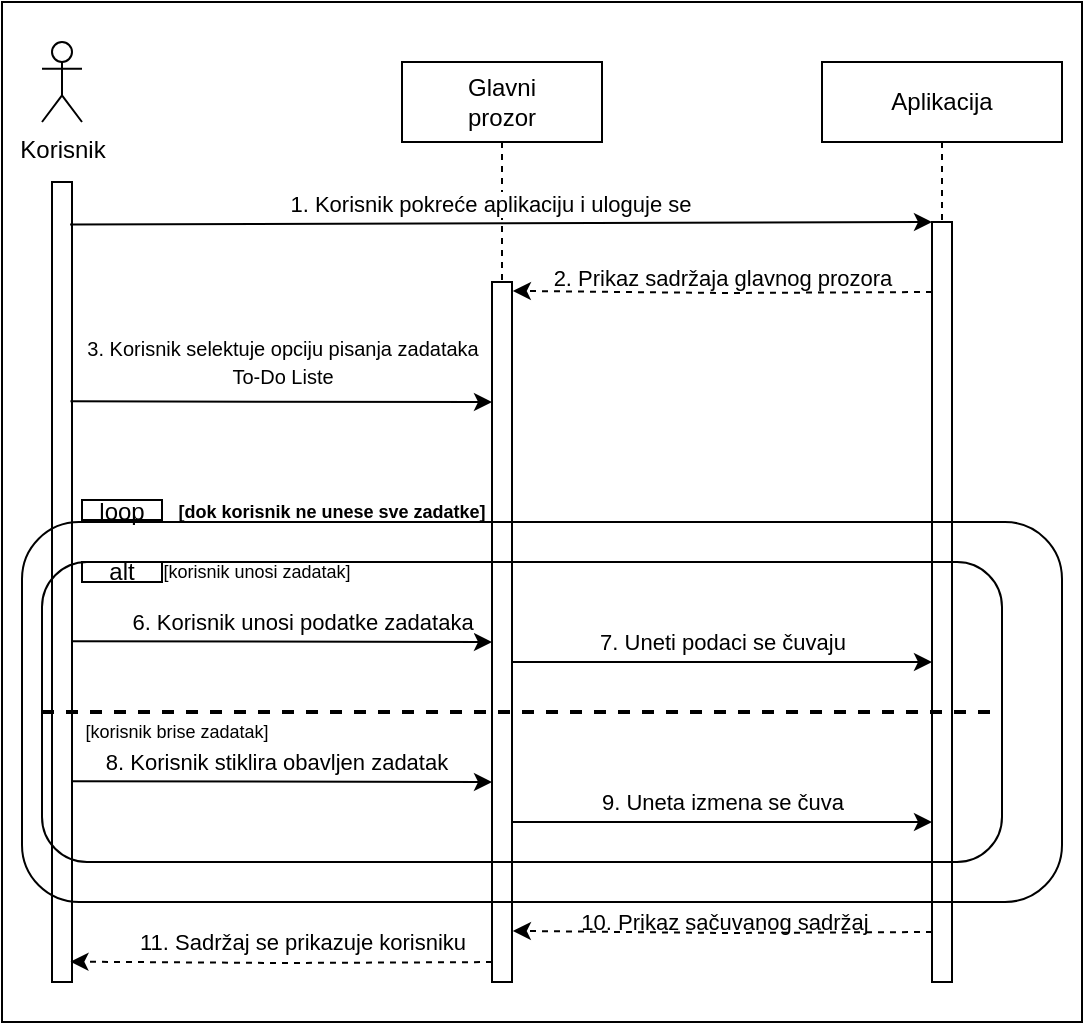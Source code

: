 <mxfile version="22.1.11" type="device">
  <diagram id="zjK6OgsOYJaDhMb_vuTh" name="Page-1">
    <mxGraphModel dx="875" dy="451" grid="1" gridSize="10" guides="1" tooltips="1" connect="1" arrows="1" fold="1" page="1" pageScale="1" pageWidth="827" pageHeight="1169" math="0" shadow="0">
      <root>
        <mxCell id="0" />
        <mxCell id="1" parent="0" />
        <mxCell id="9gInP35kRoFo59r-6vyA-41" value="" style="rounded=0;whiteSpace=wrap;html=1;fillColor=none;" parent="1" vertex="1">
          <mxGeometry x="80" y="10" width="540" height="510" as="geometry" />
        </mxCell>
        <mxCell id="9gInP35kRoFo59r-6vyA-7" value="" style="rounded=0;whiteSpace=wrap;html=1;" parent="1" vertex="1">
          <mxGeometry x="105" y="100" width="10" height="400" as="geometry" />
        </mxCell>
        <mxCell id="9gInP35kRoFo59r-6vyA-8" value="" style="rounded=0;whiteSpace=wrap;html=1;" parent="1" vertex="1">
          <mxGeometry x="325" y="150" width="10" height="350" as="geometry" />
        </mxCell>
        <mxCell id="9gInP35kRoFo59r-6vyA-9" value="" style="rounded=0;whiteSpace=wrap;html=1;" parent="1" vertex="1">
          <mxGeometry x="545" y="120" width="10" height="380" as="geometry" />
        </mxCell>
        <mxCell id="9gInP35kRoFo59r-6vyA-1" value="Korisnik&lt;br&gt;" style="shape=umlActor;verticalLabelPosition=bottom;verticalAlign=top;html=1;outlineConnect=0;" parent="1" vertex="1">
          <mxGeometry x="100" y="30" width="20" height="40" as="geometry" />
        </mxCell>
        <mxCell id="9gInP35kRoFo59r-6vyA-13" style="edgeStyle=orthogonalEdgeStyle;rounded=0;orthogonalLoop=1;jettySize=auto;html=1;endArrow=none;endFill=0;dashed=1;" parent="1" source="9gInP35kRoFo59r-6vyA-4" target="9gInP35kRoFo59r-6vyA-8" edge="1">
          <mxGeometry relative="1" as="geometry" />
        </mxCell>
        <mxCell id="9gInP35kRoFo59r-6vyA-4" value="Glavni&lt;br&gt;prozor" style="rounded=0;whiteSpace=wrap;html=1;" parent="1" vertex="1">
          <mxGeometry x="280" y="40" width="100" height="40" as="geometry" />
        </mxCell>
        <mxCell id="9gInP35kRoFo59r-6vyA-17" style="edgeStyle=orthogonalEdgeStyle;rounded=0;orthogonalLoop=1;jettySize=auto;html=1;endArrow=none;endFill=0;dashed=1;" parent="1" source="9gInP35kRoFo59r-6vyA-5" target="9gInP35kRoFo59r-6vyA-9" edge="1">
          <mxGeometry relative="1" as="geometry" />
        </mxCell>
        <mxCell id="9gInP35kRoFo59r-6vyA-5" value="Aplikacija" style="rounded=0;whiteSpace=wrap;html=1;" parent="1" vertex="1">
          <mxGeometry x="490" y="40" width="120" height="40" as="geometry" />
        </mxCell>
        <mxCell id="9gInP35kRoFo59r-6vyA-19" value="1. Korisnik pokreće aplikaciju i uloguje se" style="endArrow=classic;html=1;rounded=0;entryX=0;entryY=0;entryDx=0;entryDy=0;exitX=0.906;exitY=0.053;exitDx=0;exitDy=0;exitPerimeter=0;" parent="1" source="9gInP35kRoFo59r-6vyA-7" target="9gInP35kRoFo59r-6vyA-9" edge="1">
          <mxGeometry x="-0.025" y="10" width="50" height="50" relative="1" as="geometry">
            <mxPoint x="120" y="120" as="sourcePoint" />
            <mxPoint x="540" y="120" as="targetPoint" />
            <mxPoint as="offset" />
          </mxGeometry>
        </mxCell>
        <mxCell id="9gInP35kRoFo59r-6vyA-22" value="&lt;br&gt;&lt;span style=&quot;color: rgb(0, 0, 0); font-family: Helvetica; font-size: 11px; font-style: normal; font-variant-ligatures: normal; font-variant-caps: normal; font-weight: 400; letter-spacing: normal; orphans: 2; text-align: center; text-indent: 0px; text-transform: none; widows: 2; word-spacing: 0px; -webkit-text-stroke-width: 0px; text-decoration-thickness: initial; text-decoration-style: initial; text-decoration-color: initial; float: none; display: inline !important;&quot;&gt;2. Prikaz sadržaja glavnog prozora&lt;/span&gt;" style="edgeStyle=orthogonalEdgeStyle;rounded=0;orthogonalLoop=1;jettySize=auto;html=1;exitX=0;exitY=0.25;exitDx=0;exitDy=0;entryX=1.043;entryY=0.314;entryDx=0;entryDy=0;entryPerimeter=0;dashed=1;labelBackgroundColor=none;verticalAlign=middle;" parent="1" edge="1">
          <mxGeometry x="0.005" y="-14" relative="1" as="geometry">
            <mxPoint x="545" y="155.0" as="sourcePoint" />
            <mxPoint x="335.43" y="154.44" as="targetPoint" />
            <mxPoint as="offset" />
          </mxGeometry>
        </mxCell>
        <mxCell id="9gInP35kRoFo59r-6vyA-26" value="7. Uneti podaci se čuvaju" style="edgeStyle=orthogonalEdgeStyle;rounded=0;orthogonalLoop=1;jettySize=auto;html=1;entryX=0;entryY=0.5;entryDx=0;entryDy=0;align=center;labelPosition=center;verticalLabelPosition=middle;verticalAlign=middle;spacing=2;" parent="1" edge="1">
          <mxGeometry y="10" relative="1" as="geometry">
            <mxPoint x="335" y="340" as="sourcePoint" />
            <mxPoint x="545" y="340" as="targetPoint" />
            <mxPoint as="offset" />
          </mxGeometry>
        </mxCell>
        <mxCell id="9gInP35kRoFo59r-6vyA-27" value="&lt;span style=&quot;color: rgb(0, 0, 0); font-family: Helvetica; font-size: 11px; font-style: normal; font-variant-ligatures: normal; font-variant-caps: normal; font-weight: 400; letter-spacing: normal; orphans: 2; text-align: center; text-indent: 0px; text-transform: none; widows: 2; word-spacing: 0px; -webkit-text-stroke-width: 0px; text-decoration-thickness: initial; text-decoration-style: initial; text-decoration-color: initial; float: none; display: inline !important;&quot;&gt;10. Prikaz sačuvanog sadržaj&lt;/span&gt;" style="edgeStyle=orthogonalEdgeStyle;rounded=0;orthogonalLoop=1;jettySize=auto;html=1;exitX=0;exitY=0.25;exitDx=0;exitDy=0;entryX=1.043;entryY=0.314;entryDx=0;entryDy=0;entryPerimeter=0;dashed=1;labelBackgroundColor=none;verticalAlign=middle;" parent="1" edge="1">
          <mxGeometry x="-0.002" y="-5" relative="1" as="geometry">
            <mxPoint x="545" y="475.0" as="sourcePoint" />
            <mxPoint x="335.43" y="474.44" as="targetPoint" />
            <mxPoint as="offset" />
          </mxGeometry>
        </mxCell>
        <mxCell id="9gInP35kRoFo59r-6vyA-30" value="11. Sadržaj se prikazuje korisniku" style="edgeStyle=orthogonalEdgeStyle;rounded=0;orthogonalLoop=1;jettySize=auto;html=1;entryX=0.922;entryY=0.789;entryDx=0;entryDy=0;entryPerimeter=0;dashed=1;verticalAlign=middle;" parent="1" edge="1">
          <mxGeometry x="-0.099" y="-10" relative="1" as="geometry">
            <mxPoint x="325" y="490.034" as="sourcePoint" />
            <mxPoint x="114.22" y="489.82" as="targetPoint" />
            <mxPoint as="offset" />
          </mxGeometry>
        </mxCell>
        <mxCell id="9gInP35kRoFo59r-6vyA-34" value="loop" style="text;html=1;strokeColor=none;fillColor=none;align=center;verticalAlign=middle;whiteSpace=wrap;rounded=0;" parent="1" vertex="1">
          <mxGeometry x="125" y="260" width="30" height="10" as="geometry" />
        </mxCell>
        <mxCell id="9gInP35kRoFo59r-6vyA-35" value="" style="rounded=0;whiteSpace=wrap;html=1;fillColor=none;" parent="1" vertex="1">
          <mxGeometry x="120" y="259" width="40" height="10" as="geometry" />
        </mxCell>
        <mxCell id="9gInP35kRoFo59r-6vyA-37" value="&lt;font style=&quot;font-size: 10px;&quot;&gt;3. Korisnik selektuje opciju pisanja zadataka&lt;br&gt;To-Do Liste&lt;/font&gt;" style="endArrow=classic;html=1;rounded=0;entryX=0;entryY=0;entryDx=0;entryDy=0;exitX=0.922;exitY=0.236;exitDx=0;exitDy=0;exitPerimeter=0;" parent="1" edge="1">
          <mxGeometry x="0.006" y="20" width="50" height="50" relative="1" as="geometry">
            <mxPoint x="114.22" y="209.68" as="sourcePoint" />
            <mxPoint x="325" y="210" as="targetPoint" />
            <mxPoint as="offset" />
          </mxGeometry>
        </mxCell>
        <mxCell id="PruIE1o2q9l-gxGqf5eE-1" value="[dok korisnik ne unese sve zadatke]" style="text;html=1;strokeColor=none;fillColor=none;align=center;verticalAlign=middle;whiteSpace=wrap;rounded=0;fontStyle=1;fontSize=9;" parent="1" vertex="1">
          <mxGeometry x="160" y="260" width="170" height="9" as="geometry" />
        </mxCell>
        <mxCell id="SBhl3xOvMXeYf3Fg4owB-3" value="" style="rounded=0;whiteSpace=wrap;html=1;fillColor=none;" parent="1" vertex="1">
          <mxGeometry x="120" y="290" width="40" height="10" as="geometry" />
        </mxCell>
        <mxCell id="SBhl3xOvMXeYf3Fg4owB-7" value="8. Korisnik stiklira obavljen zadatak" style="endArrow=classic;html=1;rounded=0;entryX=0;entryY=0;entryDx=0;entryDy=0;exitX=1.011;exitY=0.42;exitDx=0;exitDy=0;exitPerimeter=0;" parent="1" edge="1">
          <mxGeometry x="-0.028" y="10" width="50" height="50" relative="1" as="geometry">
            <mxPoint x="115.11" y="399.6" as="sourcePoint" />
            <mxPoint x="325" y="400" as="targetPoint" />
            <mxPoint as="offset" />
          </mxGeometry>
        </mxCell>
        <mxCell id="SBhl3xOvMXeYf3Fg4owB-8" value="9. Uneta izmena se čuva" style="edgeStyle=orthogonalEdgeStyle;rounded=0;orthogonalLoop=1;jettySize=auto;html=1;entryX=0;entryY=0.5;entryDx=0;entryDy=0;align=center;labelPosition=center;verticalLabelPosition=middle;verticalAlign=middle;spacing=2;" parent="1" edge="1">
          <mxGeometry y="10" relative="1" as="geometry">
            <mxPoint x="335" y="420" as="sourcePoint" />
            <mxPoint x="545" y="420" as="targetPoint" />
            <mxPoint as="offset" />
          </mxGeometry>
        </mxCell>
        <mxCell id="2l0N4sSI_JEI6yD-O1KZ-1" value="alt" style="text;html=1;strokeColor=none;fillColor=none;align=center;verticalAlign=middle;whiteSpace=wrap;rounded=0;" vertex="1" parent="1">
          <mxGeometry x="110" y="280" width="60" height="30" as="geometry" />
        </mxCell>
        <mxCell id="2l0N4sSI_JEI6yD-O1KZ-2" value="[korisnik unosi zadatak]" style="text;html=1;strokeColor=none;fillColor=none;align=center;verticalAlign=middle;whiteSpace=wrap;rounded=0;fontSize=9;" vertex="1" parent="1">
          <mxGeometry x="155" y="290" width="105" height="10" as="geometry" />
        </mxCell>
        <mxCell id="9gInP35kRoFo59r-6vyA-24" value="6. Korisnik unosi podatke zadataka" style="endArrow=classic;html=1;rounded=0;entryX=0;entryY=0;entryDx=0;entryDy=0;exitX=1.011;exitY=0.42;exitDx=0;exitDy=0;exitPerimeter=0;" parent="1" edge="1">
          <mxGeometry x="0.095" y="10" width="50" height="50" relative="1" as="geometry">
            <mxPoint x="115.11" y="329.6" as="sourcePoint" />
            <mxPoint x="325" y="330" as="targetPoint" />
            <mxPoint as="offset" />
          </mxGeometry>
        </mxCell>
        <mxCell id="2l0N4sSI_JEI6yD-O1KZ-4" value="" style="endArrow=none;dashed=1;html=1;rounded=0;exitX=0;exitY=0.5;exitDx=0;exitDy=0;entryX=1;entryY=0.5;entryDx=0;entryDy=0;strokeWidth=2;" edge="1" parent="1" source="SBhl3xOvMXeYf3Fg4owB-2" target="SBhl3xOvMXeYf3Fg4owB-2">
          <mxGeometry width="50" height="50" relative="1" as="geometry">
            <mxPoint x="360" y="440" as="sourcePoint" />
            <mxPoint x="410" y="390" as="targetPoint" />
          </mxGeometry>
        </mxCell>
        <mxCell id="2l0N4sSI_JEI6yD-O1KZ-5" value="[korisnik brise zadatak]" style="text;html=1;strokeColor=none;fillColor=none;align=center;verticalAlign=middle;whiteSpace=wrap;rounded=0;fontSize=9;" vertex="1" parent="1">
          <mxGeometry x="115" y="370" width="105" height="10" as="geometry" />
        </mxCell>
        <mxCell id="SBhl3xOvMXeYf3Fg4owB-2" value="" style="rounded=1;whiteSpace=wrap;html=1;fillColor=none;" parent="1" vertex="1">
          <mxGeometry x="100" y="290" width="480" height="150" as="geometry" />
        </mxCell>
        <mxCell id="9gInP35kRoFo59r-6vyA-33" value="" style="rounded=1;whiteSpace=wrap;html=1;align=center;labelPosition=center;verticalLabelPosition=middle;verticalAlign=middle;fillColor=none;" parent="1" vertex="1">
          <mxGeometry x="90" y="270" width="520" height="190" as="geometry" />
        </mxCell>
      </root>
    </mxGraphModel>
  </diagram>
</mxfile>

